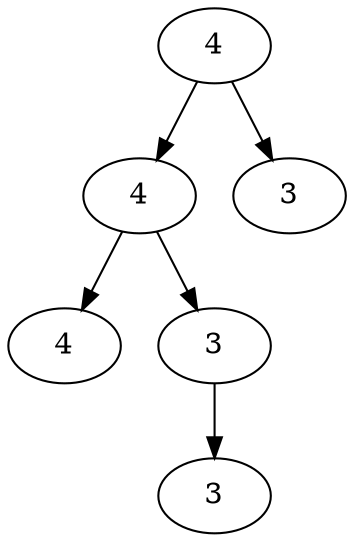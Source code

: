 digraph Tree0 {
node0 -> node1
node1 -> node2
node2 [label=4]
node1 -> node3
node3 -> node4
node4 [label=3]
node3 [label=3]
node1 [label=4]
node0 -> node5
node5 [label=3]
node0 [label=4]
}
digraph Tree1 {
node0 -> node1
node1 -> node2
node2 -> node3
node3 -> node4
node4 -> node5
node5 [label=7]
node4 -> node6
node6 [label=2]
node4 [label=5]
node3 [label=moveUp]
node2 [label=moveUp]
node1 -> node7
node7 -> node8
node8 -> node9
node9 -> node10
node10 [label=7]
node9 -> node11
node11 [label=2]
node9 [label=5]
node8 [label=5]
node7 [label=5]
node1 -> node12
node12 -> node13
node13 -> node14
node14 -> node15
node15 [label=7]
node14 -> node16
node16 [label=2]
node14 [label=5]
node13 [label=5]
node12 [label=5]
node1 -> node17
node17 -> node18
node18 -> node19
node19 -> node20
node20 [label=7]
node19 -> node21
node21 [label=2]
node19 [label=5]
node18 [label=5]
node17 [label=5]
node1 -> node22
node22 -> node23
node23 -> node24
node24 -> node25
node25 -> node26
node26 [label=11]
node25 [label=5]
node24 -> node27
node27 -> node28
node28 [label=11]
node27 [label=5]
node24 [label=5]
node23 -> node29
node29 -> node30
node30 -> node31
node31 [label=11]
node30 [label=1]
node29 [label=6]
node23 [label=5]
node22 -> node32
node32 -> node33
node33 [label=3]
node32 -> node34
node34 [label=2]
node32 [label=3]
node22 -> node35
node35 [label=2]
node22 -> node36
node36 [label=2]
node22 [label=5]
node1 -> node37
node37 [label=5]
node1 -> node38
node38 -> node39
node39 [label=3]
node38 -> node40
node40 [label=3]
node38 -> node41
node41 -> node42
node42 [label=2]
node41 -> node43
node43 -> node44
node44 -> node45
node45 [label=11]
node44 [label=6]
node43 [label=8]
node41 -> node46
node46 [label=7]
node41 [label=10]
node38 [label=10]
node1 -> node47
node47 [label=6]
node1 -> node48
node48 [label=3]
node1 -> node49
node49 -> node50
node50 [label=5]
node49 [label=5]
node1 [label=5]
node0 [label=1]
}
digraph Tree2 {
node0 -> node1
node1 -> node2
node2 -> node3
node3 -> node4
node4 [label=9]
node3 [label=9]
node2 [label=3]
node1 [label=3]
node0 -> node5
node5 -> node6
node6 -> node7
node7 [label=3]
node6 -> node8
node8 [label=3]
node6 [label=1]
node5 -> node9
node9 -> node10
node10 [label=3]
node9 -> node11
node11 -> node12
node12 -> node13
node13 [label=9]
node12 [label=9]
node11 [label=5]
node9 [label=3]
node5 -> node14
node14 [label=3]
node5 [label=5]
node0 [label=3]
}
digraph Tree3 {
node0 -> node1
node1 -> node2
node2 [label=10]
node1 [label=5]
node0 [label=5]
}
digraph Tree4 {
node0 -> node1
node1 -> node2
node2 [label=11]
node1 [label=5]
node0 -> node3
node3 -> node4
node4 [label=11]
node3 [label=5]
node0 [label=5]
}
digraph Tree5 {
node0 -> node1
node1 [label=10]
node0 -> node2
node2 [label=11]
node0 [label=8]
}
digraph Tree6 {
node0 -> node1
node1 -> node2
node2 -> node3
node3 [label=9]
node2 [label=9]
node1 [label=3]
node0 [label=3]
}
digraph Tree7 {
node0 -> node1
node1 [label=10]
node0 [label=4]
}
digraph Tree8 {
node0 -> node1
node1 [label=11]
node0 [label=6]
}
digraph Tree9 {
node0 -> node1
node1 [label=3]
node0 [label=2]
}
digraph Tree10 {
node0 -> node1
node1 [label=2]
node0 -> node2
node2 -> node3
node3 -> node4
node4 [label=11]
node3 [label=6]
node2 [label=8]
node0 -> node5
node5 [label=7]
node0 [label=10]
}
digraph Tree11 {
node0 -> node1
node1 -> node2
node2 [label=6]
node1 [label=2]
node0 -> node3
node3 -> node4
node4 [label=3]
node3 [label=2]
node0 -> node5
node5 [label=2]
node0 -> node6
node6 -> node7
node7 -> node8
node8 [label=2]
node7 -> node9
node9 -> node10
node10 [label=5]
node9 -> node11
node11 [label=6]
node9 [label=5]
node7 -> node12
node12 -> node13
node13 [label=3]
node12 [label=3]
node7 -> node14
node14 [label=5]
node7 -> node15
node15 [label=6]
node7 -> node16
node16 [label=4]
node7 -> node17
node17 [label=2]
node7 [label=5]
node6 [label=5]
node0 -> node18
node18 [label=4]
node0 -> node19
node19 -> node20
node20 -> node21
node21 [label=2]
node20 -> node22
node22 -> node23
node23 -> node24
node24 [label=3]
node23 -> node25
node25 [label=3]
node23 -> node26
node26 [label=3]
node23 -> node27
node27 [label=3]
node23 -> node28
node28 [label=3]
node23 -> node29
node29 [label=3]
node23 -> node30
node30 [label=x]
node23 -> node31
node31 [label=y]
node23 -> node32
node32 [label=2]
node23 -> node33
node33 [label=3]
node23 -> node34
node34 [label=2]
node23 -> node35
node35 [label=3]
node23 [label=4]
node22 [label=4]
node20 -> node36
node36 [label=4]
node20 [label=4]
node19 [label=4]
node0 [label=1]
}
digraph Tree12 {
node0 -> node1
node1 -> node2
node2 -> node3
node3 [label=12]
node2 -> node4
node4 -> node5
node5 -> node6
node6 [label=6]
node5 [label=2]
node4 -> node7
node7 -> node8
node8 [label=3]
node7 [label=2]
node4 -> node9
node9 [label=2]
node4 -> node10
node10 -> node11
node11 [label=6]
node10 -> node12
node12 [label=1]
node10 -> node13
node13 [label=1]
node10 -> node14
node14 [label=1]
node10 -> node15
node15 [label=5]
node10 -> node16
node16 -> node17
node17 [label=2]
node16 -> node18
node18 [label=3]
node16 -> node19
node19 [label=2]
node16 -> node20
node20 [label=2]
node16 [label=5]
node10 -> node21
node21 [label=5]
node10 -> node22
node22 [label=6]
node10 -> node23
node23 [label=3]
node10 -> node24
node24 [label=1]
node10 -> node25
node25 -> node26
node26 [label=8]
node25 [label=11]
node10 -> node27
node27 [label=8]
node10 -> node28
node28 [label=12]
node10 [label=5]
node4 -> node29
node29 [label=4]
node4 -> node30
node30 -> node31
node31 [label=4]
node30 -> node32
node32 [label=4]
node30 -> node33
node33 [label=4]
node30 -> node34
node34 [label=1]
node30 [label=4]
node4 [label=1]
node2 [label=12]
node1 [label=12]
node0 [label=7]
}
digraph Tree13 {
node0 -> node1
node1 [label=3]
node0 [label=1]
}
digraph Tree14 {
node0 -> node1
node1 [label=10]
node0 [label=1]
}
digraph Tree15 {
node0 -> node1
node1 [label=9]
node0 [label=10]
}
digraph Tree16 {
node0 -> node1
node1 [label=9]
node0 [label=moveTo]
}
digraph Tree17 {
node0 -> node1
node1 -> node2
node2 -> node3
node3 -> node4
node4 -> node5
node5 -> node6
node6 [label=12]
node5 [label=12]
node4 [label=12]
node3 [label=10]
node2 [label=10]
node1 -> node7
node7 -> node8
node8 [label=3]
node7 [label=3]
node1 -> node9
node9 -> node10
node10 [label=3]
node9 [label=3]
node1 [label=12]
node0 [label=10]
}
digraph Tree18 {
node0 -> node1
node1 [label=levelUp]
node0 [label=1]
}
digraph Tree19 {
node0 -> node1
node1 -> node2
node2 [label=10]
node1 [label=5]
node0 -> node3
node3 -> node4
node4 [label=10]
node3 [label=5]
node0 -> node5
node5 [label=2]
node0 [label=5]
}
digraph Tree20 {
node0 -> node1
node1 -> node2
node2 -> node3
node3 -> node4
node4 [label=9]
node3 [label=9]
node2 [label=5]
node1 -> node5
node5 -> node6
node6 [label=2]
node5 -> node7
node7 [label=3]
node5 -> node8
node8 [label=3]
node5 -> node9
node9 [label=3]
node5 -> node10
node10 [label=3]
node5 -> node11
node11 -> node12
node12 [label=4]
node11 [label=4]
node5 [label=3]
node1 [label=5]
node0 -> node13
node13 -> node14
node14 -> node15
node15 -> node16
node16 [label=9]
node15 [label=9]
node14 [label=5]
node13 -> node17
node17 -> node18
node18 [label=2]
node17 -> node19
node19 [label=3]
node17 -> node20
node20 [label=3]
node17 -> node21
node21 [label=3]
node17 -> node22
node22 [label=3]
node17 -> node23
node23 -> node24
node24 [label=4]
node23 [label=4]
node17 [label=3]
node13 [label=5]
node0 -> node25
node25 -> node26
node26 -> node27
node27 -> node28
node28 [label=9]
node27 [label=9]
node26 [label=5]
node25 -> node29
node29 -> node30
node30 [label=2]
node29 -> node31
node31 [label=3]
node29 -> node32
node32 [label=3]
node29 -> node33
node33 [label=3]
node29 -> node34
node34 [label=3]
node29 -> node35
node35 -> node36
node36 [label=4]
node35 [label=4]
node29 [label=3]
node25 -> node37
node37 -> node38
node38 -> node39
node39 -> node40
node40 -> node41
node41 [label=9]
node40 [label=9]
node39 [label=3]
node38 [label=3]
node37 -> node42
node42 -> node43
node43 -> node44
node44 [label=3]
node43 -> node45
node45 [label=3]
node43 [label=1]
node42 -> node46
node46 -> node47
node47 [label=3]
node46 -> node48
node48 -> node49
node49 -> node50
node50 [label=9]
node49 [label=9]
node48 [label=5]
node46 [label=3]
node42 -> node51
node51 [label=3]
node42 [label=5]
node37 [label=3]
node25 [label=5]
node0 -> node52
node52 -> node53
node53 -> node54
node54 -> node55
node55 [label=9]
node54 [label=9]
node53 [label=5]
node52 -> node56
node56 -> node57
node57 [label=2]
node56 -> node58
node58 [label=3]
node56 -> node59
node59 [label=3]
node56 -> node60
node60 [label=3]
node56 -> node61
node61 [label=3]
node56 -> node62
node62 -> node63
node63 [label=4]
node62 [label=4]
node56 [label=3]
node52 [label=5]
node0 -> node64
node64 -> node65
node65 -> node66
node66 -> node67
node67 [label=9]
node66 [label=9]
node65 [label=5]
node64 -> node68
node68 -> node69
node69 [label=2]
node68 -> node70
node70 [label=3]
node68 -> node71
node71 [label=3]
node68 -> node72
node72 [label=3]
node68 -> node73
node73 [label=3]
node68 -> node74
node74 -> node75
node75 [label=4]
node74 [label=4]
node68 [label=3]
node64 [label=5]
node0 [label=1]
}
digraph Tree21 {
node0 -> node1
node1 -> node2
node2 -> node3
node3 [label=7]
node2 [label=7]
node1 -> node4
node4 [label=6]
node1 -> node5
node5 -> node6
node6 [label=5]
node5 -> node7
node7 -> node8
node8 [label=10]
node7 [label=4]
node5 -> node9
node9 -> node10
node10 [label=3]
node9 -> node11
node11 [label=3]
node9 -> node12
node12 -> node13
node13 [label=2]
node12 -> node14
node14 -> node15
node15 -> node16
node16 [label=11]
node15 [label=6]
node14 [label=8]
node12 -> node17
node17 [label=7]
node12 [label=10]
node9 [label=10]
node5 [label=12]
node1 [label=7]
node0 [label=6]
}
digraph Tree22 {
node0 -> node1
node1 -> node2
node2 -> node3
node3 [label=10]
node2 -> node4
node4 -> node5
node5 [label=9]
node4 [label=12]
node2 -> node6
node6 [label=10]
node2 -> node7
node7 -> node8
node8 [label=9]
node7 [label=10]
node2 -> node9
node9 -> node10
node10 [label=9]
node9 [label=8]
node2 -> node11
node11 -> node12
node12 [label=9]
node11 [label=9]
node2 -> node13
node13 -> node14
node14 [label=9]
node13 [label=12]
node2 -> node15
node15 -> node16
node16 [label=9]
node15 [label=10]
node2 -> node17
node17 [label=7]
node2 [label=2]
node1 -> node18
node18 -> node19
node19 [label=12]
node18 [label=12]
node1 -> node20
node20 -> node21
node21 [label=12]
node20 -> node22
node22 -> node23
node23 -> node24
node24 [label=6]
node23 [label=2]
node22 -> node25
node25 -> node26
node26 [label=3]
node25 [label=2]
node22 -> node27
node27 [label=2]
node22 -> node28
node28 -> node29
node29 -> node30
node30 [label=2]
node29 -> node31
node31 -> node32
node32 [label=5]
node31 -> node33
node33 [label=6]
node31 [label=5]
node29 -> node34
node34 -> node35
node35 [label=3]
node34 [label=3]
node29 -> node36
node36 [label=5]
node29 -> node37
node37 [label=6]
node29 -> node38
node38 [label=4]
node29 -> node39
node39 [label=2]
node29 [label=5]
node28 [label=5]
node22 -> node40
node40 [label=4]
node22 -> node41
node41 -> node42
node42 -> node43
node43 [label=2]
node42 -> node44
node44 -> node45
node45 -> node46
node46 [label=3]
node45 -> node47
node47 [label=3]
node45 -> node48
node48 [label=3]
node45 -> node49
node49 [label=3]
node45 -> node50
node50 [label=3]
node45 -> node51
node51 [label=3]
node45 -> node52
node52 [label=x]
node45 -> node53
node53 [label=y]
node45 -> node54
node54 [label=2]
node45 -> node55
node55 [label=3]
node45 -> node56
node56 [label=2]
node45 -> node57
node57 [label=3]
node45 [label=4]
node44 [label=4]
node42 -> node58
node58 [label=4]
node42 [label=4]
node41 [label=4]
node22 [label=1]
node20 [label=1]
node1 [label=12]
node0 -> node59
node59 [label=6]
node0 [label=6]
}
digraph Tree23 {
node0 -> node1
node1 [label=3]
node0 [label=2]
}
digraph Tree24 {
node0 -> node1
node1 -> node2
node2 [label=2]
node1 -> node3
node3 [label=4]
node1 -> node4
node4 [label=4]
node1 [label=4]
node0 [label=2]
}
digraph Tree25 {
node0 -> node1
node1 -> node2
node2 -> node3
node3 [label=12]
node2 [label=12]
node1 [label=12]
node0 [label=10]
}
digraph Tree26 {
node0 -> node1
node1 -> node2
node2 [label=7]
node1 -> node3
node3 [label=2]
node1 [label=5]
node0 [label=5]
}
digraph Tree27 {
node0 -> node1
node1 [label=10]
node0 [label=3]
}
digraph Tree28 {
node0 -> node1
node1 -> node2
node2 [label=10]
node1 -> node3
node3 [label=11]
node1 [label=8]
node0 -> node4
node4 [label=4]
node0 [label=12]
}
digraph Tree29 {
node0 -> node1
node1 -> node2
node2 [label=11]
node1 [label=1]
node0 [label=6]
}
digraph Tree30 {
node0 -> node1
node1 [label=8]
node0 [label=11]
}
digraph Tree31 {
node0 -> node1
node1 [label=10]
node0 [label=5]
}
digraph Tree32 {
node0 -> node1
node1 [label=3]
node0 -> node2
node2 [label=3]
node0 -> node3
node3 [label=3]
node0 -> node4
node4 [label=3]
node0 -> node5
node5 [label=3]
node0 -> node6
node6 [label=3]
node0 -> node7
node7 [label=x]
node0 -> node8
node8 [label=y]
node0 -> node9
node9 [label=2]
node0 -> node10
node10 [label=3]
node0 -> node11
node11 [label=2]
node0 -> node12
node12 [label=3]
node0 [label=4]
}
digraph Tree33 {
node0 -> node1
node1 [label=2]
node0 -> node2
node2 [label=2]
node0 [label=2]
}
digraph Tree34 {
node0 -> node1
node1 -> node2
node2 -> node3
node3 [label=12]
node2 [label=12]
node1 [label=4]
node0 -> node4
node4 -> node5
node5 [label=3]
node4 [label=3]
node0 [label=4]
}
digraph Tree35 {
node0 -> node1
node1 [label=2]
node0 -> node2
node2 [label=4]
node0 -> node3
node3 [label=4]
node0 [label=4]
}
digraph Tree36 {
node0 -> node1
node1 -> node2
node2 [label=7]
node1 -> node3
node3 [label=2]
node1 [label=5]
node0 [label=5]
}
digraph Tree37 {
node0 -> node1
node1 -> node2
node2 -> node3
node3 [label=12]
node2 [label=6]
node1 -> node4
node4 -> node5
node5 [label=10]
node4 [label=10]
node1 [label=11]
node0 [label=11]
}
digraph Tree38 {
node0 -> node1
node1 [label=2]
node0 -> node2
node2 [label=2]
node0 [label=3]
}
digraph Tree39 {
node0 -> node1
node1 -> node2
node2 [label=4]
node1 -> node3
node3 [label=4]
node1 -> node4
node4 -> node5
node5 [label=4]
node4 [label=4]
node1 [label=4]
node0 [label=2]
}
digraph Tree40 {
node0 -> node1
node1 [label=3]
node0 [label=3]
}
digraph Tree41 {
node0 -> node1
node1 [label=10]
node0 -> node2
node2 -> node3
node3 [label=9]
node2 [label=12]
node0 -> node4
node4 [label=10]
node0 -> node5
node5 -> node6
node6 [label=9]
node5 [label=10]
node0 -> node7
node7 -> node8
node8 [label=9]
node7 [label=8]
node0 -> node9
node9 -> node10
node10 [label=9]
node9 [label=9]
node0 -> node11
node11 -> node12
node12 [label=9]
node11 [label=12]
node0 -> node13
node13 -> node14
node14 [label=9]
node13 [label=10]
node0 -> node15
node15 [label=7]
node0 [label=2]
}
digraph Tree42 {
node0 -> node1
node1 [label=4]
node0 [label=4]
}
digraph Tree43 {
node0 -> node1
node1 -> node2
node2 -> node3
node3 -> node4
node4 [label=9]
node3 [label=9]
node2 -> node5
node5 -> node6
node6 [label=3]
node5 [label=3]
node2 -> node7
node7 -> node8
node8 [label=3]
node7 [label=3]
node2 [label=12]
node1 [label=7]
node0 [label=6]
}
digraph Tree44 {
node0 -> node1
node1 -> node2
node2 [label=10]
node1 -> node3
node3 -> node4
node4 [label=9]
node3 [label=12]
node1 -> node5
node5 [label=10]
node1 -> node6
node6 -> node7
node7 [label=9]
node6 [label=10]
node1 -> node8
node8 -> node9
node9 [label=9]
node8 [label=8]
node1 -> node10
node10 -> node11
node11 [label=9]
node10 [label=9]
node1 -> node12
node12 -> node13
node13 [label=9]
node12 [label=12]
node1 -> node14
node14 -> node15
node15 [label=9]
node14 [label=10]
node1 -> node16
node16 [label=7]
node1 [label=2]
node0 -> node17
node17 -> node18
node18 [label=12]
node17 [label=12]
node0 -> node19
node19 -> node20
node20 [label=12]
node19 -> node21
node21 -> node22
node22 -> node23
node23 [label=6]
node22 [label=2]
node21 -> node24
node24 -> node25
node25 [label=3]
node24 [label=2]
node21 -> node26
node26 [label=2]
node21 -> node27
node27 -> node28
node28 -> node29
node29 [label=2]
node28 -> node30
node30 -> node31
node31 [label=5]
node30 -> node32
node32 [label=6]
node30 [label=5]
node28 -> node33
node33 -> node34
node34 [label=3]
node33 [label=3]
node28 -> node35
node35 [label=5]
node28 -> node36
node36 [label=6]
node28 -> node37
node37 [label=4]
node28 -> node38
node38 [label=2]
node28 [label=5]
node27 [label=5]
node21 -> node39
node39 [label=4]
node21 -> node40
node40 -> node41
node41 -> node42
node42 [label=2]
node41 -> node43
node43 -> node44
node44 -> node45
node45 [label=3]
node44 -> node46
node46 [label=3]
node44 -> node47
node47 [label=3]
node44 -> node48
node48 [label=3]
node44 -> node49
node49 [label=3]
node44 -> node50
node50 [label=3]
node44 -> node51
node51 [label=x]
node44 -> node52
node52 [label=y]
node44 -> node53
node53 [label=2]
node44 -> node54
node54 [label=3]
node44 -> node55
node55 [label=2]
node44 -> node56
node56 [label=3]
node44 [label=4]
node43 [label=4]
node41 -> node57
node57 [label=4]
node41 [label=4]
node40 [label=4]
node21 [label=1]
node19 [label=1]
node0 [label=12]
}
digraph Tree45 {
node0 -> node1
node1 -> node2
node2 -> node3
node3 [label=9]
node2 [label=9]
node1 -> node4
node4 -> node5
node5 [label=3]
node4 [label=3]
node1 -> node6
node6 -> node7
node7 [label=3]
node6 [label=3]
node1 [label=12]
node0 [label=7]
}
digraph Tree46 {
node0 -> node1
node1 -> node2
node2 -> node3
node3 -> node4
node4 -> node5
node5 [label=9]
node4 [label=5]
node3 [label=5]
node2 -> node6
node6 [label=2]
node2 -> node7
node7 -> node8
node8 [label=9]
node7 [label=moveTo]
node2 [label=5]
node1 -> node9
node9 -> node10
node10 -> node11
node11 -> node12
node12 [label=9]
node11 [label=5]
node10 [label=5]
node9 -> node13
node13 [label=2]
node9 -> node14
node14 -> node15
node15 [label=9]
node14 [label=moveTo]
node9 [label=5]
node1 -> node16
node16 -> node17
node17 -> node18
node18 [label=10]
node17 [label=1]
node16 -> node19
node19 -> node20
node20 -> node21
node21 -> node22
node22 [label=10]
node21 [label=5]
node20 [label=5]
node19 [label=5]
node16 -> node23
node23 -> node24
node24 -> node25
node25 [label=2]
node24 -> node26
node26 [label=2]
node24 [label=2]
node23 -> node27
node27 [label=6]
node23 -> node28
node28 [label=2]
node23 [label=6]
node16 [label=5]
node1 [label=5]
node0 [label=1]
}
digraph Tree47 {
node0 -> node1
node1 -> node2
node2 -> node3
node3 -> node4
node4 [label=10]
node3 -> node5
node5 [label=11]
node3 [label=8]
node2 -> node6
node6 [label=4]
node2 [label=12]
node1 [label=7]
node0 [label=6]
}
digraph Tree48 {
node0 -> node1
node1 [label=5]
node0 [label=5]
}
digraph Tree49 {
node0 -> node1
node1 [label=5]
node0 -> node2
node2 [label=6]
node0 [label=5]
}
digraph Tree50 {
node0 -> node1
node1 [label=2]
node0 -> node2
node2 [label=2]
node0 -> node3
node3 [label=2]
node0 -> node4
node4 [label=2]
node0 -> node5
node5 [label=2]
node0 -> node6
node6 [label=2]
node0 -> node7
node7 [label=4]
node0 [label=3]
}
digraph Tree51 {
node0 -> node1
node1 [label=3]
node0 [label=3]
}
digraph Tree52 {
node0 -> node1
node1 -> node2
node2 [label=2]
node1 -> node3
node3 [label=3]
node1 -> node4
node4 [label=3]
node1 -> node5
node5 [label=3]
node1 -> node6
node6 [label=3]
node1 -> node7
node7 -> node8
node8 [label=4]
node7 [label=4]
node1 [label=3]
node0 [label=3]
}
digraph Tree53 {
node0 -> node1
node1 [label=3]
node0 -> node2
node2 [label=3]
node0 [label=1]
}
digraph Tree54 {
node0 -> node1
node1 -> node2
node2 -> node3
node3 [label=9]
node2 [label=9]
node1 [label=5]
node0 -> node4
node4 -> node5
node5 [label=2]
node4 -> node6
node6 [label=3]
node4 -> node7
node7 [label=3]
node4 -> node8
node8 [label=3]
node4 -> node9
node9 [label=3]
node4 -> node10
node10 -> node11
node11 [label=4]
node10 [label=4]
node4 [label=3]
node0 [label=5]
}
digraph Tree55 {
node0 -> node1
node1 [label=3]
node0 [label=2]
}
digraph Tree56 {
node0 -> node1
node1 [label=12]
node0 [label=12]
}
digraph Tree57 {
node0 -> node1
node1 -> node2
node2 [label=9]
node1 [label=9]
node0 [label=3]
}
digraph Tree58 {
node0 -> node1
node1 [label=3]
node0 -> node2
node2 -> node3
node3 -> node4
node4 [label=9]
node3 [label=9]
node2 [label=5]
node0 [label=3]
}
digraph Tree59 {
node0 -> node1
node1 -> node2
node2 -> node3
node3 [label=10]
node2 -> node4
node4 [label=11]
node2 [label=8]
node1 -> node5
node5 [label=4]
node1 [label=12]
node0 [label=7]
}
digraph Tree60 {
node0 -> node1
node1 [label=9]
node0 [label=12]
}
digraph Tree61 {
node0 -> node1
node1 -> node2
node2 [label=12]
node1 [label=12]
node0 [label=12]
}
digraph Tree62 {
node0 -> node1
node1 -> node2
node2 [label=4]
node1 -> node3
node3 [label=4]
node1 [label=4]
node0 [label=2]
}
digraph Tree63 {
node0 -> node1
node1 -> node2
node2 [label=12]
node1 [label=6]
node0 -> node3
node3 -> node4
node4 [label=10]
node3 [label=10]
node0 [label=11]
}
digraph Tree64 {
node0 -> node1
node1 -> node2
node2 -> node3
node3 -> node4
node4 [label=12]
node3 -> node5
node5 -> node6
node6 -> node7
node7 [label=6]
node6 [label=2]
node5 -> node8
node8 -> node9
node9 [label=3]
node8 [label=2]
node5 -> node10
node10 [label=2]
node5 -> node11
node11 -> node12
node12 [label=6]
node11 -> node13
node13 [label=1]
node11 -> node14
node14 [label=1]
node11 -> node15
node15 [label=1]
node11 -> node16
node16 [label=5]
node11 -> node17
node17 -> node18
node18 [label=2]
node17 -> node19
node19 [label=3]
node17 -> node20
node20 [label=2]
node17 -> node21
node21 [label=2]
node17 [label=5]
node11 -> node22
node22 [label=5]
node11 -> node23
node23 [label=6]
node11 -> node24
node24 [label=3]
node11 -> node25
node25 [label=1]
node11 -> node26
node26 -> node27
node27 [label=8]
node26 [label=11]
node11 -> node28
node28 [label=8]
node11 -> node29
node29 [label=12]
node11 [label=5]
node5 -> node30
node30 [label=4]
node5 -> node31
node31 -> node32
node32 [label=4]
node31 -> node33
node33 [label=4]
node31 -> node34
node34 [label=4]
node31 -> node35
node35 [label=1]
node31 [label=4]
node5 [label=1]
node3 [label=12]
node2 [label=12]
node1 [label=7]
node0 -> node36
node36 [label=6]
node0 [label=6]
}
digraph Tree65 {
node0 -> node1
node1 -> node2
node2 -> node3
node3 -> node4
node4 [label=getUnitDX]
node3 -> node5
node5 [label=getUnitDY]
node3 [label=5]
node2 -> node6
node6 [label=2]
node2 -> node7
node7 -> node8
node8 -> node9
node9 [label=getUnitDX]
node8 -> node10
node10 [label=getUnitDY]
node8 [label=5]
node7 [label=5]
node2 -> node11
node11 -> node12
node12 [label=2]
node11 [label=2]
node2 -> node13
node13 -> node14
node14 -> node15
node15 [label=getUnitDX]
node14 -> node16
node16 [label=getUnitDY]
node14 [label=5]
node13 [label=2]
node2 -> node17
node17 -> node18
node18 [label=10]
node17 -> node19
node19 [label=11]
node17 [label=1]
node2 -> node20
node20 -> node21
node21 [label=10]
node20 -> node22
node22 [label=11]
node20 [label=1]
node2 -> node23
node23 [label=moveTo]
node2 [label=5]
node1 -> node24
node24 [label=3]
node1 -> node25
node25 -> node26
node26 [label=5]
node25 [label=moveUp]
node1 -> node27
node27 -> node28
node28 [label=5]
node27 [label=5]
node1 [label=5]
node0 [label=1]
}
digraph Tree66 {
node0 -> node1
node1 -> node2
node2 [label=6]
node1 [label=2]
node0 -> node3
node3 -> node4
node4 [label=3]
node3 [label=2]
node0 -> node5
node5 [label=2]
node0 -> node6
node6 -> node7
node7 [label=6]
node6 -> node8
node8 [label=1]
node6 -> node9
node9 [label=1]
node6 -> node10
node10 [label=1]
node6 -> node11
node11 [label=5]
node6 -> node12
node12 -> node13
node13 [label=2]
node12 -> node14
node14 [label=3]
node12 -> node15
node15 [label=2]
node12 -> node16
node16 [label=2]
node12 [label=5]
node6 -> node17
node17 [label=5]
node6 -> node18
node18 [label=6]
node6 -> node19
node19 [label=3]
node6 -> node20
node20 [label=1]
node6 -> node21
node21 -> node22
node22 [label=8]
node21 [label=11]
node6 -> node23
node23 [label=8]
node6 -> node24
node24 [label=12]
node6 [label=5]
node0 -> node25
node25 [label=4]
node0 -> node26
node26 -> node27
node27 [label=4]
node26 -> node28
node28 [label=4]
node26 -> node29
node29 [label=4]
node26 -> node30
node30 [label=1]
node26 [label=4]
node0 [label=1]
}
digraph Tree67 {
node0 -> node1
node1 -> node2
node2 -> node3
node3 -> node4
node4 [label=10]
node3 [label=5]
node2 -> node5
node5 -> node6
node6 [label=10]
node5 [label=5]
node2 -> node7
node7 [label=2]
node2 [label=5]
node1 -> node8
node8 -> node9
node9 -> node10
node10 [label=10]
node9 [label=5]
node8 -> node11
node11 -> node12
node12 [label=10]
node11 [label=5]
node8 -> node13
node13 [label=2]
node8 [label=5]
node1 -> node14
node14 -> node15
node15 [label=2]
node14 -> node16
node16 -> node17
node17 [label=10]
node16 [label=5]
node14 -> node18
node18 -> node19
node19 -> node20
node20 [label=12]
node19 [label=5]
node18 [label=5]
node14 -> node21
node21 -> node22
node22 [label=2]
node21 [label=5]
node14 -> node23
node23 -> node24
node24 [label=12]
node23 [label=6]
node14 -> node25
node25 -> node26
node26 -> node27
node27 -> node28
node28 [label=10]
node27 [label=5]
node26 -> node29
node29 -> node30
node30 [label=2]
node29 -> node31
node31 [label=2]
node29 [label=3]
node26 [label=3]
node25 -> node32
node32 -> node33
node33 [label=10]
node32 [label=1]
node25 -> node34
node34 [label=2]
node25 -> node35
node35 -> node36
node36 [label=10]
node35 [label=3]
node25 [label=6]
node14 [label=5]
node1 [label=5]
node0 [label=1]
}
digraph Tree68 {
node0 -> node1
node1 [label=4]
node0 -> node2
node2 [label=4]
node0 -> node3
node3 -> node4
node4 [label=4]
node3 [label=4]
node0 [label=4]
}
digraph Tree69 {
node0 -> node1
node1 [label=11]
node0 [label=1]
}
digraph Tree70 {
node0 -> node1
node1 [label=2]
node0 -> node2
node2 -> node3
node3 -> node4
node4 [label=3]
node3 -> node5
node5 [label=3]
node3 -> node6
node6 [label=3]
node3 -> node7
node7 [label=3]
node3 -> node8
node8 [label=3]
node3 -> node9
node9 [label=3]
node3 -> node10
node10 [label=x]
node3 -> node11
node11 [label=y]
node3 -> node12
node12 [label=2]
node3 -> node13
node13 [label=3]
node3 -> node14
node14 [label=2]
node3 -> node15
node15 [label=3]
node3 [label=4]
node2 [label=4]
node0 -> node16
node16 [label=4]
node0 [label=4]
}
digraph Tree71 {
node0 -> node1
node1 -> node2
node2 [label=3]
node1 [label=2]
node0 -> node3
node3 -> node4
node4 [label=3]
node3 [label=2]
node0 -> node5
node5 -> node6
node6 [label=3]
node5 -> node7
node7 -> node8
node8 -> node9
node9 -> node10
node10 [label=12]
node9 [label=12]
node8 [label=12]
node7 [label=10]
node5 -> node11
node11 -> node12
node12 -> node13
node13 -> node14
node14 [label=12]
node13 [label=12]
node12 [label=4]
node11 -> node15
node15 -> node16
node16 [label=3]
node15 [label=3]
node11 [label=4]
node5 [label=4]
node0 [label=1]
}
digraph Tree72 {
node0 -> node1
node1 [label=9]
node0 [label=9]
}
digraph Tree73 {
node0 -> node1
node1 -> node2
node2 [label=11]
node1 [label=6]
node0 [label=8]
}
digraph Tree74 {
node0 -> node1
node1 -> node2
node2 [label=getUnitDX]
node1 -> node3
node3 [label=getUnitDY]
node1 [label=5]
node0 [label=2]
}
digraph Tree75 {
node0 -> node1
node1 -> node2
node2 -> node3
node3 [label=7]
node2 -> node4
node4 [label=2]
node2 [label=5]
node1 [label=moveUp]
node0 [label=moveUp]
}
digraph Tree76 {
node0 -> node1
node1 -> node2
node2 -> node3
node3 [label=7]
node2 -> node4
node4 [label=2]
node2 [label=5]
node1 [label=5]
node0 [label=5]
}
digraph Tree77 {
node0 -> node1
node1 [label=12]
node0 -> node2
node2 -> node3
node3 -> node4
node4 [label=6]
node3 [label=2]
node2 -> node5
node5 -> node6
node6 [label=3]
node5 [label=2]
node2 -> node7
node7 [label=2]
node2 -> node8
node8 -> node9
node9 -> node10
node10 [label=2]
node9 -> node11
node11 -> node12
node12 [label=5]
node11 -> node13
node13 [label=6]
node11 [label=5]
node9 -> node14
node14 -> node15
node15 [label=3]
node14 [label=3]
node9 -> node16
node16 [label=5]
node9 -> node17
node17 [label=6]
node9 -> node18
node18 [label=4]
node9 -> node19
node19 [label=2]
node9 [label=5]
node8 [label=5]
node2 -> node20
node20 [label=4]
node2 -> node21
node21 -> node22
node22 -> node23
node23 [label=2]
node22 -> node24
node24 -> node25
node25 -> node26
node26 [label=3]
node25 -> node27
node27 [label=3]
node25 -> node28
node28 [label=3]
node25 -> node29
node29 [label=3]
node25 -> node30
node30 [label=3]
node25 -> node31
node31 [label=3]
node25 -> node32
node32 [label=x]
node25 -> node33
node33 [label=y]
node25 -> node34
node34 [label=2]
node25 -> node35
node35 [label=3]
node25 -> node36
node36 [label=2]
node25 -> node37
node37 [label=3]
node25 [label=4]
node24 [label=4]
node22 -> node38
node38 [label=4]
node22 [label=4]
node21 [label=4]
node2 [label=1]
node0 [label=1]
}
digraph Tree78 {
node0 -> node1
node1 [label=2]
node0 -> node2
node2 -> node3
node3 [label=10]
node2 [label=5]
node0 -> node4
node4 -> node5
node5 -> node6
node6 [label=12]
node5 [label=5]
node4 [label=5]
node0 -> node7
node7 -> node8
node8 [label=2]
node7 [label=5]
node0 -> node9
node9 -> node10
node10 [label=12]
node9 [label=6]
node0 -> node11
node11 -> node12
node12 -> node13
node13 -> node14
node14 [label=10]
node13 [label=5]
node12 -> node15
node15 -> node16
node16 [label=2]
node15 -> node17
node17 [label=2]
node15 [label=3]
node12 [label=3]
node11 -> node18
node18 -> node19
node19 [label=10]
node18 [label=1]
node11 -> node20
node20 [label=2]
node11 -> node21
node21 -> node22
node22 [label=10]
node21 [label=3]
node11 [label=6]
node0 [label=5]
}
digraph Tree79 {
node0 -> node1
node1 -> node2
node2 -> node3
node3 -> node4
node4 [label=9]
node3 [label=9]
node2 [label=12]
node1 [label=7]
node0 [label=6]
}
digraph Tree80 {
node0 -> node1
node1 -> node2
node2 -> node3
node3 -> node4
node4 [label=11]
node3 [label=5]
node2 -> node5
node5 -> node6
node6 [label=11]
node5 [label=5]
node2 [label=5]
node1 -> node7
node7 -> node8
node8 -> node9
node9 [label=11]
node8 [label=1]
node7 [label=6]
node1 [label=5]
node0 -> node10
node10 -> node11
node11 [label=3]
node10 -> node12
node12 [label=2]
node10 [label=3]
node0 -> node13
node13 [label=2]
node0 -> node14
node14 [label=2]
node0 [label=5]
}
digraph Tree81 {
node0 -> node1
node1 -> node2
node2 [label=3]
node1 -> node3
node3 [label=3]
node1 [label=1]
node0 -> node4
node4 -> node5
node5 [label=3]
node4 -> node6
node6 -> node7
node7 -> node8
node8 [label=9]
node7 [label=9]
node6 [label=5]
node4 [label=3]
node0 -> node9
node9 [label=3]
node0 [label=5]
}
digraph Tree82 {
node0 -> node1
node1 -> node2
node2 [label=9]
node1 [label=5]
node0 [label=5]
}
digraph Tree83 {
node0 -> node1
node1 [label=12]
node0 -> node2
node2 -> node3
node3 -> node4
node4 [label=6]
node3 [label=2]
node2 -> node5
node5 -> node6
node6 [label=3]
node5 [label=2]
node2 -> node7
node7 [label=2]
node2 -> node8
node8 -> node9
node9 [label=6]
node8 -> node10
node10 [label=1]
node8 -> node11
node11 [label=1]
node8 -> node12
node12 [label=1]
node8 -> node13
node13 [label=5]
node8 -> node14
node14 -> node15
node15 [label=2]
node14 -> node16
node16 [label=3]
node14 -> node17
node17 [label=2]
node14 -> node18
node18 [label=2]
node14 [label=5]
node8 -> node19
node19 [label=5]
node8 -> node20
node20 [label=6]
node8 -> node21
node21 [label=3]
node8 -> node22
node22 [label=1]
node8 -> node23
node23 -> node24
node24 [label=8]
node23 [label=11]
node8 -> node25
node25 [label=8]
node8 -> node26
node26 [label=12]
node8 [label=5]
node2 -> node27
node27 [label=4]
node2 -> node28
node28 -> node29
node29 [label=4]
node28 -> node30
node30 [label=4]
node28 -> node31
node31 [label=4]
node28 -> node32
node32 [label=1]
node28 [label=4]
node2 [label=1]
node0 [label=12]
}
digraph Tree84 {
node0 -> node1
node1 -> node2
node2 [label=9]
node1 [label=9]
node0 [label=5]
}
digraph Tree85 {
node0 -> node1
node1 -> node2
node2 [label=4]
node1 -> node3
node3 [label=4]
node1 [label=4]
node0 [label=2]
}
digraph Tree86 {
node0 -> node1
node1 [label=6]
node0 [label=2]
}
digraph Tree87 {
node0 -> node1
node1 [label=3]
node0 [label=3]
}
digraph Tree88 {
node0 -> node1
node1 -> node2
node2 [label=9]
node1 [label=9]
node0 -> node3
node3 -> node4
node4 [label=3]
node3 [label=3]
node0 -> node5
node5 -> node6
node6 [label=3]
node5 [label=3]
node0 [label=12]
}
digraph Tree89 {
node0 -> node1
node1 [label=12]
node0 [label=6]
}
digraph Tree90 {
node0 -> node1
node1 -> node2
node2 [label=9]
node1 [label=9]
node0 [label=5]
}
digraph Tree91 {
node0 -> node1
node1 [label=4]
node0 -> node2
node2 [label=4]
node0 -> node3
node3 [label=4]
node0 -> node4
node4 [label=1]
node0 [label=4]
}
digraph Tree92 {
node0 -> node1
node1 -> node2
node2 -> node3
node3 [label=9]
node2 [label=5]
node1 [label=5]
node0 -> node4
node4 [label=2]
node0 -> node5
node5 -> node6
node6 [label=9]
node5 [label=moveTo]
node0 [label=5]
}
digraph Tree93 {
node0 -> node1
node1 -> node2
node2 -> node3
node3 [label=10]
node2 [label=5]
node1 -> node4
node4 -> node5
node5 [label=2]
node4 -> node6
node6 [label=2]
node4 [label=3]
node1 [label=3]
node0 -> node7
node7 -> node8
node8 [label=10]
node7 [label=1]
node0 -> node9
node9 [label=2]
node0 -> node10
node10 -> node11
node11 [label=10]
node10 [label=3]
node0 [label=6]
}
digraph Tree94 {
node0 -> node1
node1 -> node2
node2 [label=getUnitDX]
node1 -> node3
node3 [label=getUnitDY]
node1 [label=5]
node0 -> node4
node4 [label=2]
node0 -> node5
node5 -> node6
node6 -> node7
node7 [label=getUnitDX]
node6 -> node8
node8 [label=getUnitDY]
node6 [label=5]
node5 [label=5]
node0 -> node9
node9 -> node10
node10 [label=2]
node9 [label=2]
node0 -> node11
node11 -> node12
node12 -> node13
node13 [label=getUnitDX]
node12 -> node14
node14 [label=getUnitDY]
node12 [label=5]
node11 [label=2]
node0 -> node15
node15 -> node16
node16 [label=10]
node15 -> node17
node17 [label=11]
node15 [label=1]
node0 -> node18
node18 -> node19
node19 [label=10]
node18 -> node20
node20 [label=11]
node18 [label=1]
node0 -> node21
node21 [label=moveTo]
node0 [label=5]
}
digraph Tree95 {
node0 -> node1
node1 [label=2]
node0 -> node2
node2 [label=2]
node0 [label=4]
}
digraph Tree96 {
node0 -> node1
node1 -> node2
node2 -> node3
node3 -> node4
node4 [label=12]
node3 [label=12]
node2 [label=12]
node1 [label=10]
node0 [label=10]
}
digraph Tree97 {
node0 -> node1
node1 [label=1]
node0 -> node2
node2 [label=2]
node0 -> node3
node3 -> node4
node4 [label=2]
node3 -> node5
node5 [label=2]
node3 -> node6
node6 [label=2]
node3 -> node7
node7 [label=2]
node3 -> node8
node8 [label=2]
node3 -> node9
node9 [label=2]
node3 -> node10
node10 [label=4]
node3 [label=3]
node0 -> node11
node11 -> node12
node12 [label=levelUp]
node11 [label=1]
node0 [label=1]
}
digraph Tree98 {
node0 -> node1
node1 -> node2
node2 -> node3
node3 -> node4
node4 -> node5
node5 [label=9]
node4 [label=9]
node3 [label=5]
node2 -> node6
node6 -> node7
node7 [label=2]
node6 -> node8
node8 [label=3]
node6 -> node9
node9 [label=3]
node6 -> node10
node10 [label=3]
node6 -> node11
node11 [label=3]
node6 -> node12
node12 -> node13
node13 [label=4]
node12 [label=4]
node6 [label=3]
node2 -> node14
node14 -> node15
node15 -> node16
node16 -> node17
node17 -> node18
node18 [label=9]
node17 [label=9]
node16 [label=3]
node15 [label=3]
node14 -> node19
node19 -> node20
node20 -> node21
node21 [label=3]
node20 -> node22
node22 [label=3]
node20 [label=1]
node19 -> node23
node23 -> node24
node24 [label=3]
node23 -> node25
node25 -> node26
node26 -> node27
node27 [label=9]
node26 [label=9]
node25 [label=5]
node23 [label=3]
node19 -> node28
node28 [label=3]
node19 [label=5]
node14 [label=3]
node2 [label=5]
node1 -> node29
node29 -> node30
node30 [label=3]
node29 -> node31
node31 [label=3]
node29 -> node32
node32 -> node33
node33 -> node34
node34 [label=2]
node33 -> node35
node35 [label=3]
node33 -> node36
node36 [label=3]
node33 -> node37
node37 [label=3]
node33 -> node38
node38 [label=3]
node33 -> node39
node39 -> node40
node40 [label=4]
node39 [label=4]
node33 [label=3]
node32 [label=3]
node29 -> node41
node41 -> node42
node42 -> node43
node43 [label=9]
node42 [label=9]
node41 [label=3]
node29 [label=5]
node1 [label=5]
node0 [label=1]
}
digraph Tree99 {
node0 -> node1
node1 [label=11]
node0 [label=5]
}
digraph Tree100 {
node0 -> node1
node1 [label=6]
node0 [label=2]
}
digraph Tree101 {
node0 -> node1
node1 [label=getUnitDX]
node0 -> node2
node2 [label=getUnitDY]
node0 [label=5]
}
digraph Tree102 {
node0 -> node1
node1 [label=3]
node0 [label=3]
}
digraph Tree103 {
node0 -> node1
node1 [label=3]
node0 -> node2
node2 [label=3]
node0 -> node3
node3 -> node4
node4 [label=2]
node3 -> node5
node5 -> node6
node6 -> node7
node7 [label=11]
node6 [label=6]
node5 [label=8]
node3 -> node8
node8 [label=7]
node3 [label=10]
node0 [label=10]
}
digraph Tree104 {
node0 -> node1
node1 -> node2
node2 -> node3
node3 [label=9]
node2 [label=9]
node1 [label=5]
node0 -> node4
node4 -> node5
node5 [label=2]
node4 -> node6
node6 [label=3]
node4 -> node7
node7 [label=3]
node4 -> node8
node8 [label=3]
node4 -> node9
node9 [label=3]
node4 -> node10
node10 -> node11
node11 [label=4]
node10 [label=4]
node4 [label=3]
node0 -> node12
node12 -> node13
node13 -> node14
node14 -> node15
node15 -> node16
node16 [label=9]
node15 [label=9]
node14 [label=3]
node13 [label=3]
node12 -> node17
node17 -> node18
node18 -> node19
node19 [label=3]
node18 -> node20
node20 [label=3]
node18 [label=1]
node17 -> node21
node21 -> node22
node22 [label=3]
node21 -> node23
node23 -> node24
node24 -> node25
node25 [label=9]
node24 [label=9]
node23 [label=5]
node21 [label=3]
node17 -> node26
node26 [label=3]
node17 [label=5]
node12 [label=3]
node0 [label=5]
}
digraph Tree105 {
node0 -> node1
node1 [label=4]
node0 -> node2
node2 [label=4]
node0 [label=4]
}
digraph Tree106 {
node0 -> node1
node1 -> node2
node2 [label=9]
node1 [label=9]
node0 [label=5]
}
digraph Tree107 {
node0 -> node1
node1 -> node2
node2 [label=7]
node1 -> node3
node3 [label=2]
node1 [label=5]
node0 [label=moveUp]
}
digraph Tree108 {
node0 -> node1
node1 [label=9]
node0 [label=9]
}
digraph Tree109 {
node0 -> node1
node1 [label=10]
node0 [label=10]
}
digraph Tree110 {
node0 -> node1
node1 [label=4]
node0 [label=4]
}
digraph Tree111 {
node0 -> node1
node1 [label=10]
node0 -> node2
node2 [label=11]
node0 [label=1]
}
digraph Tree112 {
node0 -> node1
node1 [label=2]
node0 [label=5]
}
digraph Tree113 {
node0 -> node1
node1 -> node2
node2 -> node3
node3 [label=11]
node2 [label=5]
node1 -> node4
node4 -> node5
node5 [label=11]
node4 [label=5]
node1 [label=5]
node0 -> node6
node6 -> node7
node7 -> node8
node8 [label=11]
node7 [label=1]
node6 [label=6]
node0 [label=5]
}
digraph Tree114 {
node0 -> node1
node1 -> node2
node2 [label=3]
node1 -> node3
node3 [label=4]
node1 -> node4
node4 -> node5
node5 [label=3]
node4 [label=1]
node1 -> node6
node6 -> node7
node7 [label=3]
node6 [label=3]
node1 -> node8
node8 -> node9
node9 [label=3]
node8 [label=3]
node1 -> node10
node10 -> node11
node11 [label=3]
node10 -> node12
node12 [label=4]
node10 [label=4]
node1 [label=4]
node0 [label=2]
}
digraph Tree115 {
node0 -> node1
node1 [label=2]
node0 -> node2
node2 -> node3
node3 [label=5]
node2 -> node4
node4 [label=6]
node2 [label=5]
node0 -> node5
node5 -> node6
node6 [label=3]
node5 [label=3]
node0 -> node7
node7 [label=5]
node0 -> node8
node8 [label=6]
node0 -> node9
node9 [label=4]
node0 -> node10
node10 [label=2]
node0 [label=5]
}
digraph Tree116 {
node0 -> node1
node1 -> node2
node2 -> node3
node3 [label=9]
node2 [label=9]
node1 [label=12]
node0 [label=7]
}
digraph Tree117 {
node0 -> node1
node1 -> node2
node2 [label=12]
node1 -> node3
node3 -> node4
node4 -> node5
node5 [label=6]
node4 [label=2]
node3 -> node6
node6 -> node7
node7 [label=3]
node6 [label=2]
node3 -> node8
node8 [label=2]
node3 -> node9
node9 -> node10
node10 [label=6]
node9 -> node11
node11 [label=1]
node9 -> node12
node12 [label=1]
node9 -> node13
node13 [label=1]
node9 -> node14
node14 [label=5]
node9 -> node15
node15 -> node16
node16 [label=2]
node15 -> node17
node17 [label=3]
node15 -> node18
node18 [label=2]
node15 -> node19
node19 [label=2]
node15 [label=5]
node9 -> node20
node20 [label=5]
node9 -> node21
node21 [label=6]
node9 -> node22
node22 [label=3]
node9 -> node23
node23 [label=1]
node9 -> node24
node24 -> node25
node25 [label=8]
node24 [label=11]
node9 -> node26
node26 [label=8]
node9 -> node27
node27 [label=12]
node9 [label=5]
node3 -> node28
node28 [label=4]
node3 -> node29
node29 -> node30
node30 [label=4]
node29 -> node31
node31 [label=4]
node29 -> node32
node32 [label=4]
node29 -> node33
node33 [label=1]
node29 [label=4]
node3 [label=1]
node1 [label=12]
node0 [label=12]
}
digraph Tree118 {
node0 -> node1
node1 [label=3]
node0 -> node2
node2 [label=4]
node0 [label=4]
}
digraph Tree119 {
node0 -> node1
node1 -> node2
node2 [label=2]
node1 -> node3
node3 [label=2]
node1 [label=2]
node0 -> node4
node4 [label=6]
node0 -> node5
node5 [label=2]
node0 [label=6]
}
digraph Tree120 {
node0 -> node1
node1 -> node2
node2 [label=12]
node1 [label=12]
node0 [label=4]
}
digraph Tree121 {
node0 -> node1
node1 [label=10]
node0 -> node2
node2 [label=11]
node0 [label=1]
}
digraph Tree122 {
node0 -> node1
node1 [label=10]
node0 [label=5]
}
digraph Tree123 {
node0 -> node1
node1 [label=12]
node0 [label=5]
}
digraph Tree124 {
node0 -> node1
node1 -> node2
node2 [label=9]
node1 [label=9]
node0 [label=5]
}
digraph Tree125 {
node0 -> node1
node1 -> node2
node2 [label=9]
node1 [label=9]
node0 [label=5]
}
digraph Tree126 {
node0 -> node1
node1 [label=3]
node0 -> node2
node2 [label=3]
node0 -> node3
node3 -> node4
node4 -> node5
node5 [label=2]
node4 -> node6
node6 [label=3]
node4 -> node7
node7 [label=3]
node4 -> node8
node8 [label=3]
node4 -> node9
node9 [label=3]
node4 -> node10
node10 -> node11
node11 [label=4]
node10 [label=4]
node4 [label=3]
node3 [label=3]
node0 -> node12
node12 -> node13
node13 -> node14
node14 [label=9]
node13 [label=9]
node12 [label=3]
node0 [label=5]
}
digraph Tree127 {
node0 -> node1
node1 -> node2
node2 [label=7]
node1 [label=7]
node0 -> node3
node3 [label=6]
node0 -> node4
node4 -> node5
node5 [label=5]
node4 -> node6
node6 -> node7
node7 [label=10]
node6 [label=4]
node4 -> node8
node8 -> node9
node9 [label=3]
node8 -> node10
node10 [label=3]
node8 -> node11
node11 -> node12
node12 [label=2]
node11 -> node13
node13 -> node14
node14 -> node15
node15 [label=11]
node14 [label=6]
node13 [label=8]
node11 -> node16
node16 [label=7]
node11 [label=10]
node8 [label=10]
node4 [label=12]
node0 [label=7]
}
digraph Tree128 {
node0 -> node1
node1 -> node2
node2 -> node3
node3 [label=getUnitDX]
node2 -> node4
node4 [label=getUnitDY]
node2 [label=5]
node1 -> node5
node5 [label=2]
node1 -> node6
node6 -> node7
node7 -> node8
node8 [label=getUnitDX]
node7 -> node9
node9 [label=getUnitDY]
node7 [label=5]
node6 [label=5]
node1 -> node10
node10 -> node11
node11 [label=2]
node10 [label=2]
node1 -> node12
node12 -> node13
node13 -> node14
node14 [label=getUnitDX]
node13 -> node15
node15 [label=getUnitDY]
node13 [label=5]
node12 [label=2]
node1 -> node16
node16 -> node17
node17 [label=10]
node16 -> node18
node18 [label=11]
node16 [label=1]
node1 -> node19
node19 -> node20
node20 [label=10]
node19 -> node21
node21 [label=11]
node19 [label=1]
node1 -> node22
node22 [label=moveTo]
node1 [label=5]
node0 -> node23
node23 [label=3]
node0 -> node24
node24 -> node25
node25 [label=5]
node24 [label=moveUp]
node0 -> node26
node26 -> node27
node27 [label=5]
node26 [label=5]
node0 [label=5]
}
digraph Tree129 {
node0 -> node1
node1 -> node2
node2 -> node3
node3 [label=9]
node2 [label=9]
node1 [label=5]
node0 -> node4
node4 -> node5
node5 [label=2]
node4 -> node6
node6 [label=3]
node4 -> node7
node7 [label=3]
node4 -> node8
node8 [label=3]
node4 -> node9
node9 [label=3]
node4 -> node10
node10 -> node11
node11 [label=4]
node10 [label=4]
node4 [label=3]
node0 [label=5]
}
digraph Tree130 {
node0 -> node1
node1 [label=9]
node0 [label=8]
}
digraph Tree131 {
node0 -> node1
node1 -> node2
node2 [label=10]
node1 [label=5]
node0 -> node3
node3 -> node4
node4 [label=10]
node3 [label=5]
node0 -> node5
node5 [label=2]
node0 [label=5]
}
digraph Tree132 {
node0 -> node1
node1 -> node2
node2 -> node3
node3 -> node4
node4 -> node5
node5 [label=12]
node4 [label=12]
node3 [label=12]
node2 [label=10]
node1 [label=10]
node0 -> node6
node6 -> node7
node7 [label=3]
node6 [label=3]
node0 -> node8
node8 -> node9
node9 [label=3]
node8 [label=3]
node0 [label=12]
}
digraph Tree133 {
node0 -> node1
node1 [label=4]
node0 -> node2
node2 -> node3
node3 [label=3]
node2 [label=3]
node0 [label=4]
}
digraph Tree134 {
node0 -> node1
node1 [label=9]
node0 [label=10]
}
digraph Tree135 {
node0 -> node1
node1 [label=3]
node0 -> node2
node2 -> node3
node3 -> node4
node4 -> node5
node5 [label=12]
node4 [label=12]
node3 [label=12]
node2 [label=10]
node0 -> node6
node6 -> node7
node7 -> node8
node8 -> node9
node9 [label=12]
node8 [label=12]
node7 [label=4]
node6 -> node10
node10 -> node11
node11 [label=3]
node10 [label=3]
node6 [label=4]
node0 [label=4]
}
digraph Tree136 {
node0 -> node1
node1 [label=11]
node0 [label=5]
}
digraph Tree137 {
node0 -> node1
node1 -> node2
node2 -> node3
node3 -> node4
node4 [label=7]
node3 -> node5
node5 [label=2]
node3 [label=5]
node2 [label=moveUp]
node1 [label=moveUp]
node0 -> node6
node6 -> node7
node7 -> node8
node8 -> node9
node9 [label=7]
node8 -> node10
node10 [label=2]
node8 [label=5]
node7 [label=5]
node6 [label=5]
node0 -> node11
node11 -> node12
node12 -> node13
node13 -> node14
node14 [label=7]
node13 -> node15
node15 [label=2]
node13 [label=5]
node12 [label=5]
node11 [label=5]
node0 -> node16
node16 -> node17
node17 -> node18
node18 -> node19
node19 [label=7]
node18 -> node20
node20 [label=2]
node18 [label=5]
node17 [label=5]
node16 [label=5]
node0 -> node21
node21 -> node22
node22 -> node23
node23 -> node24
node24 -> node25
node25 [label=11]
node24 [label=5]
node23 -> node26
node26 -> node27
node27 [label=11]
node26 [label=5]
node23 [label=5]
node22 -> node28
node28 -> node29
node29 -> node30
node30 [label=11]
node29 [label=1]
node28 [label=6]
node22 [label=5]
node21 -> node31
node31 -> node32
node32 [label=3]
node31 -> node33
node33 [label=2]
node31 [label=3]
node21 -> node34
node34 [label=2]
node21 -> node35
node35 [label=2]
node21 [label=5]
node0 -> node36
node36 [label=5]
node0 -> node37
node37 -> node38
node38 [label=3]
node37 -> node39
node39 [label=3]
node37 -> node40
node40 -> node41
node41 [label=2]
node40 -> node42
node42 -> node43
node43 -> node44
node44 [label=11]
node43 [label=6]
node42 [label=8]
node40 -> node45
node45 [label=7]
node40 [label=10]
node37 [label=10]
node0 -> node46
node46 [label=6]
node0 -> node47
node47 [label=3]
node0 -> node48
node48 -> node49
node49 [label=5]
node48 [label=5]
node0 [label=5]
}
digraph Tree138 {
node0 -> node1
node1 -> node2
node2 [label=2]
node1 -> node3
node3 -> node4
node4 [label=5]
node3 -> node5
node5 [label=6]
node3 [label=5]
node1 -> node6
node6 -> node7
node7 [label=3]
node6 [label=3]
node1 -> node8
node8 [label=5]
node1 -> node9
node9 [label=6]
node1 -> node10
node10 [label=4]
node1 -> node11
node11 [label=2]
node1 [label=5]
node0 [label=5]
}
digraph Tree139 {
node0 -> node1
node1 [label=3]
node0 -> node2
node2 [label=4]
node0 -> node3
node3 -> node4
node4 [label=3]
node3 [label=1]
node0 -> node5
node5 -> node6
node6 [label=3]
node5 [label=3]
node0 -> node7
node7 -> node8
node8 [label=3]
node7 [label=3]
node0 -> node9
node9 -> node10
node10 [label=3]
node9 -> node11
node11 [label=4]
node9 [label=4]
node0 [label=4]
}
digraph Tree140 {
node0 -> node1
node1 -> node2
node2 -> node3
node3 [label=10]
node2 [label=5]
node1 -> node4
node4 -> node5
node5 [label=10]
node4 [label=5]
node1 -> node6
node6 [label=2]
node1 [label=5]
node0 -> node7
node7 -> node8
node8 -> node9
node9 [label=10]
node8 [label=5]
node7 -> node10
node10 -> node11
node11 [label=10]
node10 [label=5]
node7 -> node12
node12 [label=2]
node7 [label=5]
node0 -> node13
node13 -> node14
node14 [label=2]
node13 -> node15
node15 -> node16
node16 [label=10]
node15 [label=5]
node13 -> node17
node17 -> node18
node18 -> node19
node19 [label=12]
node18 [label=5]
node17 [label=5]
node13 -> node20
node20 -> node21
node21 [label=2]
node20 [label=5]
node13 -> node22
node22 -> node23
node23 [label=12]
node22 [label=6]
node13 -> node24
node24 -> node25
node25 -> node26
node26 -> node27
node27 [label=10]
node26 [label=5]
node25 -> node28
node28 -> node29
node29 [label=2]
node28 -> node30
node30 [label=2]
node28 [label=3]
node25 [label=3]
node24 -> node31
node31 -> node32
node32 [label=10]
node31 [label=1]
node24 -> node33
node33 [label=2]
node24 -> node34
node34 -> node35
node35 [label=10]
node34 [label=3]
node24 [label=6]
node13 [label=5]
node0 [label=5]
}
digraph Tree141 {
node0 -> node1
node1 -> node2
node2 -> node3
node3 -> node4
node4 [label=9]
node3 [label=9]
node2 [label=5]
node1 -> node5
node5 -> node6
node6 [label=2]
node5 -> node7
node7 [label=3]
node5 -> node8
node8 [label=3]
node5 -> node9
node9 [label=3]
node5 -> node10
node10 [label=3]
node5 -> node11
node11 -> node12
node12 [label=4]
node11 [label=4]
node5 [label=3]
node1 -> node13
node13 -> node14
node14 -> node15
node15 -> node16
node16 -> node17
node17 [label=9]
node16 [label=9]
node15 [label=3]
node14 [label=3]
node13 -> node18
node18 -> node19
node19 -> node20
node20 [label=3]
node19 -> node21
node21 [label=3]
node19 [label=1]
node18 -> node22
node22 -> node23
node23 [label=3]
node22 -> node24
node24 -> node25
node25 -> node26
node26 [label=9]
node25 [label=9]
node24 [label=5]
node22 [label=3]
node18 -> node27
node27 [label=3]
node18 [label=5]
node13 [label=3]
node1 [label=5]
node0 -> node28
node28 -> node29
node29 [label=3]
node28 -> node30
node30 [label=3]
node28 -> node31
node31 -> node32
node32 -> node33
node33 [label=2]
node32 -> node34
node34 [label=3]
node32 -> node35
node35 [label=3]
node32 -> node36
node36 [label=3]
node32 -> node37
node37 [label=3]
node32 -> node38
node38 -> node39
node39 [label=4]
node38 [label=4]
node32 [label=3]
node31 [label=3]
node28 -> node40
node40 -> node41
node41 -> node42
node42 [label=9]
node41 [label=9]
node40 [label=3]
node28 [label=5]
node0 [label=5]
}
digraph Tree142 {
node0 -> node1
node1 [label=10]
node0 [label=5]
}
digraph Tree143 {
node0 -> node1
node1 -> node2
node2 [label=9]
node1 [label=9]
node0 [label=12]
}
digraph Tree144 {
node0 -> node1
node1 [label=3]
node0 [label=2]
}
digraph Tree145 {
node0 -> node1
node1 [label=5]
node0 [label=5]
}
digraph Tree146 {
node0 -> node1
node1 -> node2
node2 -> node3
node3 [label=9]
node2 [label=9]
node1 [label=5]
node0 -> node4
node4 -> node5
node5 [label=2]
node4 -> node6
node6 [label=3]
node4 -> node7
node7 [label=3]
node4 -> node8
node8 [label=3]
node4 -> node9
node9 [label=3]
node4 -> node10
node10 -> node11
node11 [label=4]
node10 [label=4]
node4 [label=3]
node0 [label=5]
}
digraph Tree147 {
node0 -> node1
node1 -> node2
node2 -> node3
node3 [label=10]
node2 [label=5]
node1 [label=5]
node0 [label=5]
}
digraph Tree148 {
node0 -> node1
node1 -> node2
node2 [label=10]
node1 [label=5]
node0 -> node3
node3 -> node4
node4 [label=2]
node3 -> node5
node5 [label=2]
node3 [label=3]
node0 [label=3]
}
digraph Tree149 {
node0 -> node1
node1 [label=10]
node0 [label=5]
}
digraph Tree150 {
node0 -> node1
node1 -> node2
node2 [label=9]
node1 [label=9]
node0 [label=3]
}
digraph Tree151 {
node0 -> node1
node1 -> node2
node2 [label=9]
node1 [label=5]
node0 [label=5]
}
digraph Tree152 {
node0 -> node1
node1 -> node2
node2 -> node3
node3 [label=7]
node2 -> node4
node4 [label=2]
node2 [label=5]
node1 [label=5]
node0 [label=5]
}
digraph Tree153 {
node0 -> node1
node1 -> node2
node2 -> node3
node3 -> node4
node4 -> node5
node5 -> node6
node6 -> node7
node7 [label=12]
node6 [label=12]
node5 [label=12]
node4 [label=10]
node3 [label=10]
node2 -> node8
node8 -> node9
node9 [label=3]
node8 [label=3]
node2 -> node10
node10 -> node11
node11 [label=3]
node10 [label=3]
node2 [label=12]
node1 [label=10]
node0 [label=6]
}
digraph Tree154 {
node0 -> node1
node1 [label=2]
node0 [label=2]
}
digraph Tree155 {
node0 -> node1
node1 -> node2
node2 -> node3
node3 [label=9]
node2 [label=5]
node1 [label=5]
node0 -> node4
node4 [label=2]
node0 -> node5
node5 -> node6
node6 [label=9]
node5 [label=moveTo]
node0 [label=5]
}
digraph Tree156 {
node0 -> node1
node1 [label=3]
node0 -> node2
node2 [label=2]
node0 [label=3]
}
digraph Tree157 {
node0 -> node1
node1 [label=2]
node0 -> node2
node2 [label=3]
node0 -> node3
node3 [label=3]
node0 -> node4
node4 [label=3]
node0 -> node5
node5 [label=3]
node0 -> node6
node6 -> node7
node7 [label=4]
node6 [label=4]
node0 [label=3]
}
digraph Tree158 {
node0 -> node1
node1 [label=7]
node0 [label=7]
}
digraph Tree159 {
node0 -> node1
node1 -> node2
node2 -> node3
node3 [label=9]
node2 [label=9]
node1 [label=5]
node0 -> node4
node4 -> node5
node5 [label=2]
node4 -> node6
node6 [label=3]
node4 -> node7
node7 [label=3]
node4 -> node8
node8 [label=3]
node4 -> node9
node9 [label=3]
node4 -> node10
node10 -> node11
node11 [label=4]
node10 [label=4]
node4 [label=3]
node0 [label=5]
}
digraph Tree160 {
node0 -> node1
node1 [label=9]
node0 [label=9]
}
digraph Tree161 {
node0 -> node1
node1 [label=5]
node0 -> node2
node2 -> node3
node3 [label=10]
node2 [label=4]
node0 -> node4
node4 -> node5
node5 [label=3]
node4 -> node6
node6 [label=3]
node4 -> node7
node7 -> node8
node8 [label=2]
node7 -> node9
node9 -> node10
node10 -> node11
node11 [label=11]
node10 [label=6]
node9 [label=8]
node7 -> node12
node12 [label=7]
node7 [label=10]
node4 [label=10]
node0 [label=12]
}
digraph Tree162 {
node0 -> node1
node1 -> node2
node2 [label=2]
node1 -> node3
node3 -> node4
node4 -> node5
node5 [label=3]
node4 -> node6
node6 [label=3]
node4 -> node7
node7 [label=3]
node4 -> node8
node8 [label=3]
node4 -> node9
node9 [label=3]
node4 -> node10
node10 [label=3]
node4 -> node11
node11 [label=x]
node4 -> node12
node12 [label=y]
node4 -> node13
node13 [label=2]
node4 -> node14
node14 [label=3]
node4 -> node15
node15 [label=2]
node4 -> node16
node16 [label=3]
node4 [label=4]
node3 [label=4]
node1 -> node17
node17 [label=4]
node1 [label=4]
node0 [label=4]
}
digraph Tree163 {
node0 -> node1
node1 -> node2
node2 [label=12]
node1 [label=5]
node0 [label=5]
}
digraph Tree164 {
node0 -> node1
node1 -> node2
node2 -> node3
node3 [label=7]
node2 -> node4
node4 [label=2]
node2 [label=5]
node1 [label=5]
node0 [label=5]
}
digraph Tree165 {
node0 -> node1
node1 -> node2
node2 -> node3
node3 -> node4
node4 [label=12]
node3 [label=6]
node2 -> node5
node5 -> node6
node6 [label=10]
node5 [label=10]
node2 [label=11]
node1 [label=11]
node0 [label=11]
}
digraph Tree166 {
node0 -> node1
node1 [label=10]
node0 [label=1]
}
digraph Tree167 {
node0 -> node1
node1 -> node2
node2 -> node3
node3 -> node4
node4 [label=9]
node3 [label=5]
node2 [label=5]
node1 -> node5
node5 [label=2]
node1 -> node6
node6 -> node7
node7 [label=9]
node6 [label=moveTo]
node1 [label=5]
node0 -> node8
node8 -> node9
node9 -> node10
node10 -> node11
node11 [label=9]
node10 [label=5]
node9 [label=5]
node8 -> node12
node12 [label=2]
node8 -> node13
node13 -> node14
node14 [label=9]
node13 [label=moveTo]
node8 [label=5]
node0 -> node15
node15 -> node16
node16 -> node17
node17 [label=10]
node16 [label=1]
node15 -> node18
node18 -> node19
node19 -> node20
node20 -> node21
node21 [label=10]
node20 [label=5]
node19 [label=5]
node18 [label=5]
node15 -> node22
node22 -> node23
node23 -> node24
node24 [label=2]
node23 -> node25
node25 [label=2]
node23 [label=2]
node22 -> node26
node26 [label=6]
node22 -> node27
node27 [label=2]
node22 [label=6]
node15 [label=5]
node0 [label=5]
}
digraph Tree168 {
node0 -> node1
node1 [label=3]
node0 [label=3]
}
digraph Tree169 {
node0 -> node1
node1 -> node2
node2 -> node3
node3 -> node4
node4 -> node5
node5 [label=12]
node4 [label=6]
node3 -> node6
node6 -> node7
node7 [label=10]
node6 [label=10]
node3 [label=11]
node2 [label=11]
node1 [label=11]
node0 [label=6]
}
digraph Tree170 {
node0 -> node1
node1 [label=4]
node0 -> node2
node2 [label=4]
node0 [label=4]
}
digraph Tree171 {
node0 -> node1
node1 -> node2
node2 [label=getUnitDX]
node1 -> node3
node3 [label=getUnitDY]
node1 [label=5]
node0 [label=5]
}
digraph Tree172 {
node0 -> node1
node1 -> node2
node2 [label=10]
node1 [label=1]
node0 -> node3
node3 -> node4
node4 -> node5
node5 -> node6
node6 [label=10]
node5 [label=5]
node4 [label=5]
node3 [label=5]
node0 -> node7
node7 -> node8
node8 -> node9
node9 [label=2]
node8 -> node10
node10 [label=2]
node8 [label=2]
node7 -> node11
node11 [label=6]
node7 -> node12
node12 [label=2]
node7 [label=6]
node0 [label=5]
}
digraph Tree173 {
node0 -> node1
node1 [label=9]
node0 [label=5]
}
digraph Tree174 {
node0 -> node1
node1 [label=9]
node0 [label=9]
}
digraph Tree175 {
node0 -> node1
node1 [label=2]
node0 -> node2
node2 [label=3]
node0 -> node3
node3 [label=2]
node0 -> node4
node4 [label=2]
node0 [label=5]
}
digraph Tree176 {
node0 -> node1
node1 [label=12]
node0 [label=12]
}
digraph Tree177 {
node0 -> node1
node1 -> node2
node2 [label=7]
node1 -> node3
node3 [label=2]
node1 [label=5]
node0 [label=5]
}
digraph Tree178 {
node0 -> node1
node1 [label=9]
node0 [label=12]
}
digraph Tree179 {
node0 -> node1
node1 [label=10]
node0 [label=5]
}
digraph Tree180 {
node0 -> node1
node1 -> node2
node2 -> node3
node3 [label=4]
node2 -> node4
node4 -> node5
node5 [label=3]
node4 [label=3]
node2 [label=4]
node1 -> node6
node6 [label=3]
node1 [label=4]
node0 [label=2]
}
digraph Tree181 {
node0 -> node1
node1 [label=5]
node0 [label=moveUp]
}
digraph Tree182 {
node0 -> node1
node1 [label=6]
node0 -> node2
node2 [label=1]
node0 -> node3
node3 [label=1]
node0 -> node4
node4 [label=1]
node0 -> node5
node5 [label=5]
node0 -> node6
node6 -> node7
node7 [label=2]
node6 -> node8
node8 [label=3]
node6 -> node9
node9 [label=2]
node6 -> node10
node10 [label=2]
node6 [label=5]
node0 -> node11
node11 [label=5]
node0 -> node12
node12 [label=6]
node0 -> node13
node13 [label=3]
node0 -> node14
node14 [label=1]
node0 -> node15
node15 -> node16
node16 [label=8]
node15 [label=11]
node0 -> node17
node17 [label=8]
node0 -> node18
node18 [label=12]
node0 [label=5]
}
digraph Tree183 {
node0 -> node1
node1 [label=3]
node0 [label=3]
}
digraph Tree184 {
node0 -> node1
node1 -> node2
node2 [label=3]
node1 -> node3
node3 [label=3]
node1 -> node4
node4 [label=3]
node1 -> node5
node5 [label=3]
node1 -> node6
node6 [label=3]
node1 -> node7
node7 [label=3]
node1 -> node8
node8 [label=x]
node1 -> node9
node9 [label=y]
node1 -> node10
node10 [label=2]
node1 -> node11
node11 [label=3]
node1 -> node12
node12 [label=2]
node1 -> node13
node13 [label=3]
node1 [label=4]
node0 [label=4]
}
digraph Tree185 {
node0 -> node1
node1 [label=7]
node0 -> node2
node2 [label=2]
node0 [label=5]
}
